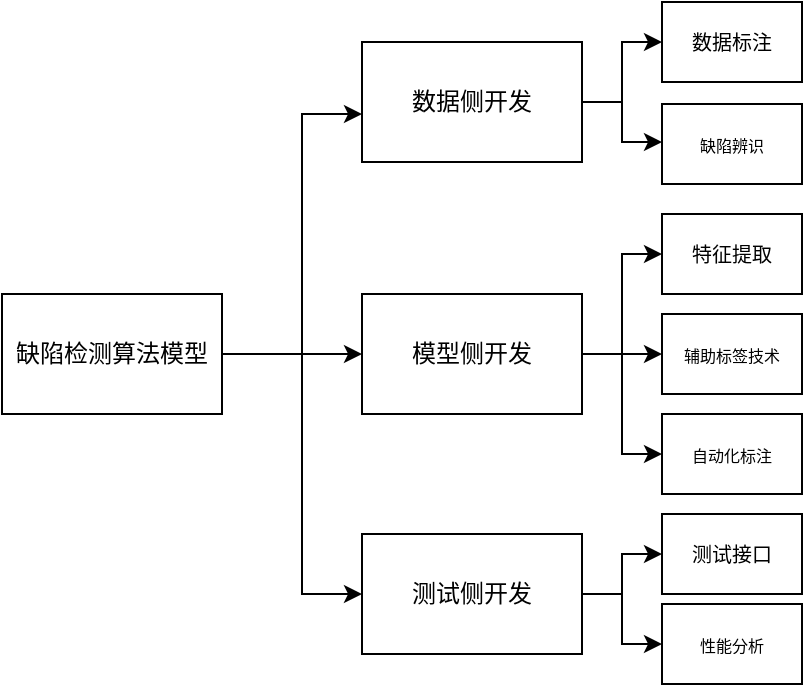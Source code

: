 <mxfile version="20.1.1" type="github">
  <diagram id="2nbE3SPKHdvBrMVGTYsQ" name="Page-1">
    <mxGraphModel dx="667" dy="353" grid="1" gridSize="10" guides="1" tooltips="1" connect="1" arrows="1" fold="1" page="1" pageScale="1" pageWidth="827" pageHeight="1169" math="0" shadow="0">
      <root>
        <mxCell id="0" />
        <mxCell id="1" parent="0" />
        <mxCell id="rXOJRejNhc5dMeXMPJgj-15" style="edgeStyle=orthogonalEdgeStyle;rounded=0;orthogonalLoop=1;jettySize=auto;html=1;exitX=1;exitY=0.5;exitDx=0;exitDy=0;entryX=0;entryY=0.5;entryDx=0;entryDy=0;" edge="1" parent="1" source="rXOJRejNhc5dMeXMPJgj-2" target="rXOJRejNhc5dMeXMPJgj-13">
          <mxGeometry relative="1" as="geometry" />
        </mxCell>
        <mxCell id="rXOJRejNhc5dMeXMPJgj-2" value="数据侧开发" style="rounded=0;whiteSpace=wrap;html=1;" vertex="1" parent="1">
          <mxGeometry x="190" y="264" width="110" height="60" as="geometry" />
        </mxCell>
        <mxCell id="rXOJRejNhc5dMeXMPJgj-25" style="edgeStyle=orthogonalEdgeStyle;rounded=0;orthogonalLoop=1;jettySize=auto;html=1;entryX=0;entryY=0.5;entryDx=0;entryDy=0;fontSize=8;" edge="1" parent="1" source="rXOJRejNhc5dMeXMPJgj-3" target="rXOJRejNhc5dMeXMPJgj-21">
          <mxGeometry relative="1" as="geometry" />
        </mxCell>
        <mxCell id="rXOJRejNhc5dMeXMPJgj-3" value="&lt;p class=&quot;MsoNormal&quot;&gt;&lt;span&gt;测试侧开发&lt;/span&gt;&lt;/p&gt;" style="rounded=0;whiteSpace=wrap;html=1;" vertex="1" parent="1">
          <mxGeometry x="190" y="510" width="110" height="60" as="geometry" />
        </mxCell>
        <mxCell id="rXOJRejNhc5dMeXMPJgj-7" style="edgeStyle=orthogonalEdgeStyle;rounded=0;orthogonalLoop=1;jettySize=auto;html=1;exitX=1;exitY=0.5;exitDx=0;exitDy=0;" edge="1" parent="1" source="rXOJRejNhc5dMeXMPJgj-4">
          <mxGeometry relative="1" as="geometry">
            <mxPoint x="149.76" y="365.61" as="sourcePoint" />
            <mxPoint x="190" y="300" as="targetPoint" />
            <Array as="points">
              <mxPoint x="160" y="420" />
              <mxPoint x="160" y="300" />
            </Array>
          </mxGeometry>
        </mxCell>
        <mxCell id="rXOJRejNhc5dMeXMPJgj-4" value="缺陷检测算法模型" style="rounded=0;whiteSpace=wrap;html=1;" vertex="1" parent="1">
          <mxGeometry x="10" y="390" width="110" height="60" as="geometry" />
        </mxCell>
        <mxCell id="rXOJRejNhc5dMeXMPJgj-8" value="" style="endArrow=classic;html=1;rounded=0;startArrow=none;entryX=0;entryY=0.5;entryDx=0;entryDy=0;" edge="1" parent="1" target="rXOJRejNhc5dMeXMPJgj-1">
          <mxGeometry width="50" height="50" relative="1" as="geometry">
            <mxPoint x="120" y="420" as="sourcePoint" />
            <mxPoint x="220" y="380" as="targetPoint" />
            <Array as="points">
              <mxPoint x="160" y="420" />
              <mxPoint x="190" y="420" />
            </Array>
          </mxGeometry>
        </mxCell>
        <mxCell id="rXOJRejNhc5dMeXMPJgj-9" value="" style="endArrow=classic;html=1;rounded=0;entryX=0;entryY=0.5;entryDx=0;entryDy=0;exitX=1;exitY=0.5;exitDx=0;exitDy=0;" edge="1" parent="1" source="rXOJRejNhc5dMeXMPJgj-4" target="rXOJRejNhc5dMeXMPJgj-3">
          <mxGeometry width="50" height="50" relative="1" as="geometry">
            <mxPoint x="140" y="380" as="sourcePoint" />
            <mxPoint x="210" y="420" as="targetPoint" />
            <Array as="points">
              <mxPoint x="160" y="420" />
              <mxPoint x="160" y="380" />
              <mxPoint x="160" y="540" />
            </Array>
          </mxGeometry>
        </mxCell>
        <mxCell id="rXOJRejNhc5dMeXMPJgj-28" style="edgeStyle=orthogonalEdgeStyle;rounded=0;orthogonalLoop=1;jettySize=auto;html=1;exitX=1;exitY=0.5;exitDx=0;exitDy=0;entryX=0;entryY=0.5;entryDx=0;entryDy=0;fontSize=8;" edge="1" parent="1" source="rXOJRejNhc5dMeXMPJgj-1" target="rXOJRejNhc5dMeXMPJgj-18">
          <mxGeometry relative="1" as="geometry" />
        </mxCell>
        <mxCell id="rXOJRejNhc5dMeXMPJgj-1" value="模型侧开发" style="rounded=0;whiteSpace=wrap;html=1;" vertex="1" parent="1">
          <mxGeometry x="190" y="390" width="110" height="60" as="geometry" />
        </mxCell>
        <mxCell id="rXOJRejNhc5dMeXMPJgj-13" value="&lt;font style=&quot;font-size: 10px;&quot;&gt;数据标注&lt;/font&gt;" style="rounded=0;whiteSpace=wrap;html=1;" vertex="1" parent="1">
          <mxGeometry x="340" y="244" width="70" height="40" as="geometry" />
        </mxCell>
        <mxCell id="rXOJRejNhc5dMeXMPJgj-14" value="&lt;font style=&quot;font-size: 8px;&quot;&gt;缺陷辨识&lt;/font&gt;" style="rounded=0;whiteSpace=wrap;html=1;" vertex="1" parent="1">
          <mxGeometry x="340" y="295" width="70" height="40" as="geometry" />
        </mxCell>
        <mxCell id="rXOJRejNhc5dMeXMPJgj-16" style="edgeStyle=orthogonalEdgeStyle;rounded=0;orthogonalLoop=1;jettySize=auto;html=1;exitX=1;exitY=0.5;exitDx=0;exitDy=0;entryX=0;entryY=0.5;entryDx=0;entryDy=0;" edge="1" parent="1" source="rXOJRejNhc5dMeXMPJgj-2">
          <mxGeometry relative="1" as="geometry">
            <mxPoint x="310" y="304" as="sourcePoint" />
            <mxPoint x="340" y="314" as="targetPoint" />
            <Array as="points">
              <mxPoint x="320" y="294" />
              <mxPoint x="320" y="314" />
            </Array>
          </mxGeometry>
        </mxCell>
        <mxCell id="rXOJRejNhc5dMeXMPJgj-17" value="&lt;span style=&quot;font-size: 10px;&quot;&gt;特征提取&lt;/span&gt;" style="rounded=0;whiteSpace=wrap;html=1;" vertex="1" parent="1">
          <mxGeometry x="340" y="350" width="70" height="40" as="geometry" />
        </mxCell>
        <mxCell id="rXOJRejNhc5dMeXMPJgj-18" value="&lt;span style=&quot;font-size: 8px;&quot;&gt;辅助标签技术&lt;/span&gt;" style="rounded=0;whiteSpace=wrap;html=1;" vertex="1" parent="1">
          <mxGeometry x="340" y="400" width="70" height="40" as="geometry" />
        </mxCell>
        <mxCell id="rXOJRejNhc5dMeXMPJgj-21" value="&lt;span style=&quot;font-size: 10px;&quot;&gt;测试接口&lt;/span&gt;" style="rounded=0;whiteSpace=wrap;html=1;" vertex="1" parent="1">
          <mxGeometry x="340" y="500" width="70" height="40" as="geometry" />
        </mxCell>
        <mxCell id="rXOJRejNhc5dMeXMPJgj-22" value="&lt;span style=&quot;font-size: 8px;&quot;&gt;性能分析&lt;/span&gt;" style="rounded=0;whiteSpace=wrap;html=1;" vertex="1" parent="1">
          <mxGeometry x="340" y="545" width="70" height="40" as="geometry" />
        </mxCell>
        <mxCell id="rXOJRejNhc5dMeXMPJgj-26" style="edgeStyle=orthogonalEdgeStyle;rounded=0;orthogonalLoop=1;jettySize=auto;html=1;entryX=0;entryY=0.5;entryDx=0;entryDy=0;fontSize=8;exitX=1;exitY=0.5;exitDx=0;exitDy=0;" edge="1" parent="1" source="rXOJRejNhc5dMeXMPJgj-3" target="rXOJRejNhc5dMeXMPJgj-22">
          <mxGeometry relative="1" as="geometry">
            <mxPoint x="310" y="550" as="sourcePoint" />
            <mxPoint x="350" y="530" as="targetPoint" />
            <Array as="points">
              <mxPoint x="320" y="540" />
              <mxPoint x="320" y="565" />
            </Array>
          </mxGeometry>
        </mxCell>
        <mxCell id="rXOJRejNhc5dMeXMPJgj-27" value="&lt;span style=&quot;font-size: 8px;&quot;&gt;自动化标注&lt;/span&gt;" style="rounded=0;whiteSpace=wrap;html=1;" vertex="1" parent="1">
          <mxGeometry x="340" y="450" width="70" height="40" as="geometry" />
        </mxCell>
        <mxCell id="rXOJRejNhc5dMeXMPJgj-29" style="edgeStyle=orthogonalEdgeStyle;rounded=0;orthogonalLoop=1;jettySize=auto;html=1;exitX=1;exitY=0.5;exitDx=0;exitDy=0;fontSize=8;" edge="1" parent="1" source="rXOJRejNhc5dMeXMPJgj-1">
          <mxGeometry relative="1" as="geometry">
            <mxPoint x="310" y="430" as="sourcePoint" />
            <mxPoint x="340" y="370" as="targetPoint" />
            <Array as="points">
              <mxPoint x="320" y="420" />
              <mxPoint x="320" y="370" />
            </Array>
          </mxGeometry>
        </mxCell>
        <mxCell id="rXOJRejNhc5dMeXMPJgj-30" style="edgeStyle=orthogonalEdgeStyle;rounded=0;orthogonalLoop=1;jettySize=auto;html=1;fontSize=8;entryX=0;entryY=0.5;entryDx=0;entryDy=0;" edge="1" parent="1" target="rXOJRejNhc5dMeXMPJgj-27">
          <mxGeometry relative="1" as="geometry">
            <mxPoint x="300" y="420" as="sourcePoint" />
            <mxPoint x="350" y="380" as="targetPoint" />
            <Array as="points">
              <mxPoint x="320" y="420" />
              <mxPoint x="320" y="470" />
            </Array>
          </mxGeometry>
        </mxCell>
      </root>
    </mxGraphModel>
  </diagram>
</mxfile>
